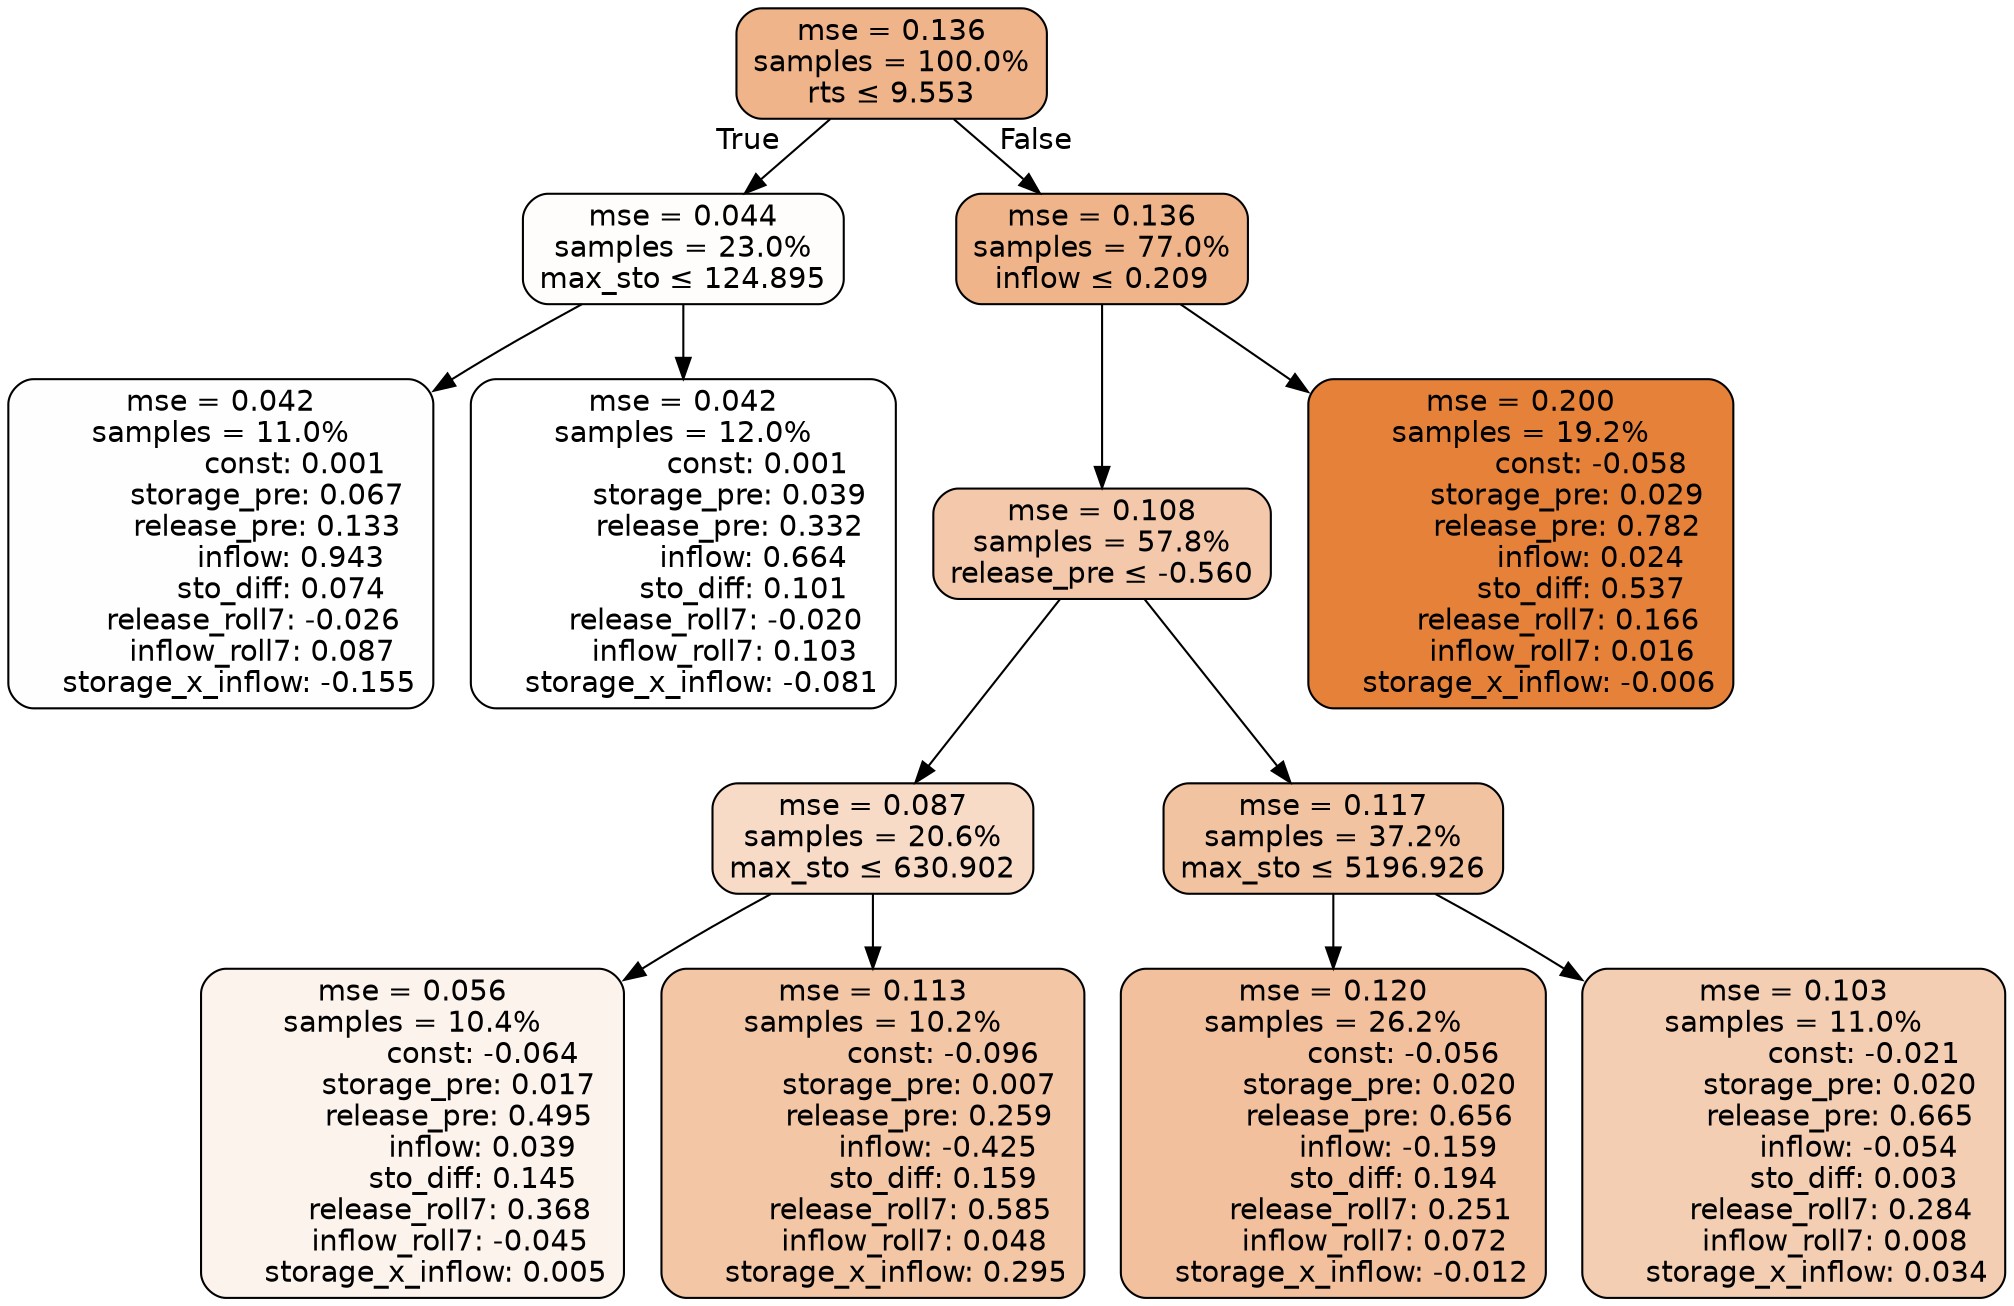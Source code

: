 digraph tree {
bgcolor="transparent"
node [shape=rectangle, style="filled, rounded", color="black", fontname=helvetica] ;
edge [fontname=helvetica] ;
	"0" [label="mse = 0.136
samples = 100.0%
rts &le; 9.553", fillcolor="#efb489"]
	"1" [label="mse = 0.044
samples = 23.0%
max_sto &le; 124.895", fillcolor="#fefdfb"]
	"2" [label="mse = 0.042
samples = 11.0%
                const: 0.001
          storage_pre: 0.067
          release_pre: 0.133
               inflow: 0.943
             sto_diff: 0.074
       release_roll7: -0.026
         inflow_roll7: 0.087
    storage_x_inflow: -0.155", fillcolor="#fefefe"]
	"3" [label="mse = 0.042
samples = 12.0%
                const: 0.001
          storage_pre: 0.039
          release_pre: 0.332
               inflow: 0.664
             sto_diff: 0.101
       release_roll7: -0.020
         inflow_roll7: 0.103
    storage_x_inflow: -0.081", fillcolor="#ffffff"]
	"4" [label="mse = 0.136
samples = 77.0%
inflow &le; 0.209", fillcolor="#efb489"]
	"5" [label="mse = 0.108
samples = 57.8%
release_pre &le; -0.560", fillcolor="#f4c9ab"]
	"6" [label="mse = 0.087
samples = 20.6%
max_sto &le; 630.902", fillcolor="#f7dbc6"]
	"7" [label="mse = 0.056
samples = 10.4%
               const: -0.064
          storage_pre: 0.017
          release_pre: 0.495
               inflow: 0.039
             sto_diff: 0.145
        release_roll7: 0.368
        inflow_roll7: -0.045
     storage_x_inflow: 0.005", fillcolor="#fcf3ec"]
	"8" [label="mse = 0.113
samples = 10.2%
               const: -0.096
          storage_pre: 0.007
          release_pre: 0.259
              inflow: -0.425
             sto_diff: 0.159
        release_roll7: 0.585
         inflow_roll7: 0.048
     storage_x_inflow: 0.295", fillcolor="#f3c6a5"]
	"9" [label="mse = 0.117
samples = 37.2%
max_sto &le; 5196.926", fillcolor="#f2c3a1"]
	"10" [label="mse = 0.120
samples = 26.2%
               const: -0.056
          storage_pre: 0.020
          release_pre: 0.656
              inflow: -0.159
             sto_diff: 0.194
        release_roll7: 0.251
         inflow_roll7: 0.072
    storage_x_inflow: -0.012", fillcolor="#f2c09d"]
	"11" [label="mse = 0.103
samples = 11.0%
               const: -0.021
          storage_pre: 0.020
          release_pre: 0.665
              inflow: -0.054
             sto_diff: 0.003
        release_roll7: 0.284
         inflow_roll7: 0.008
     storage_x_inflow: 0.034", fillcolor="#f4ceb2"]
	"12" [label="mse = 0.200
samples = 19.2%
               const: -0.058
          storage_pre: 0.029
          release_pre: 0.782
               inflow: 0.024
             sto_diff: 0.537
        release_roll7: 0.166
         inflow_roll7: 0.016
    storage_x_inflow: -0.006", fillcolor="#e58139"]

	"0" -> "1" [labeldistance=2.5, labelangle=45, headlabel="True"]
	"1" -> "2"
	"1" -> "3"
	"0" -> "4" [labeldistance=2.5, labelangle=-45, headlabel="False"]
	"4" -> "5"
	"5" -> "6"
	"6" -> "7"
	"6" -> "8"
	"5" -> "9"
	"9" -> "10"
	"9" -> "11"
	"4" -> "12"
}